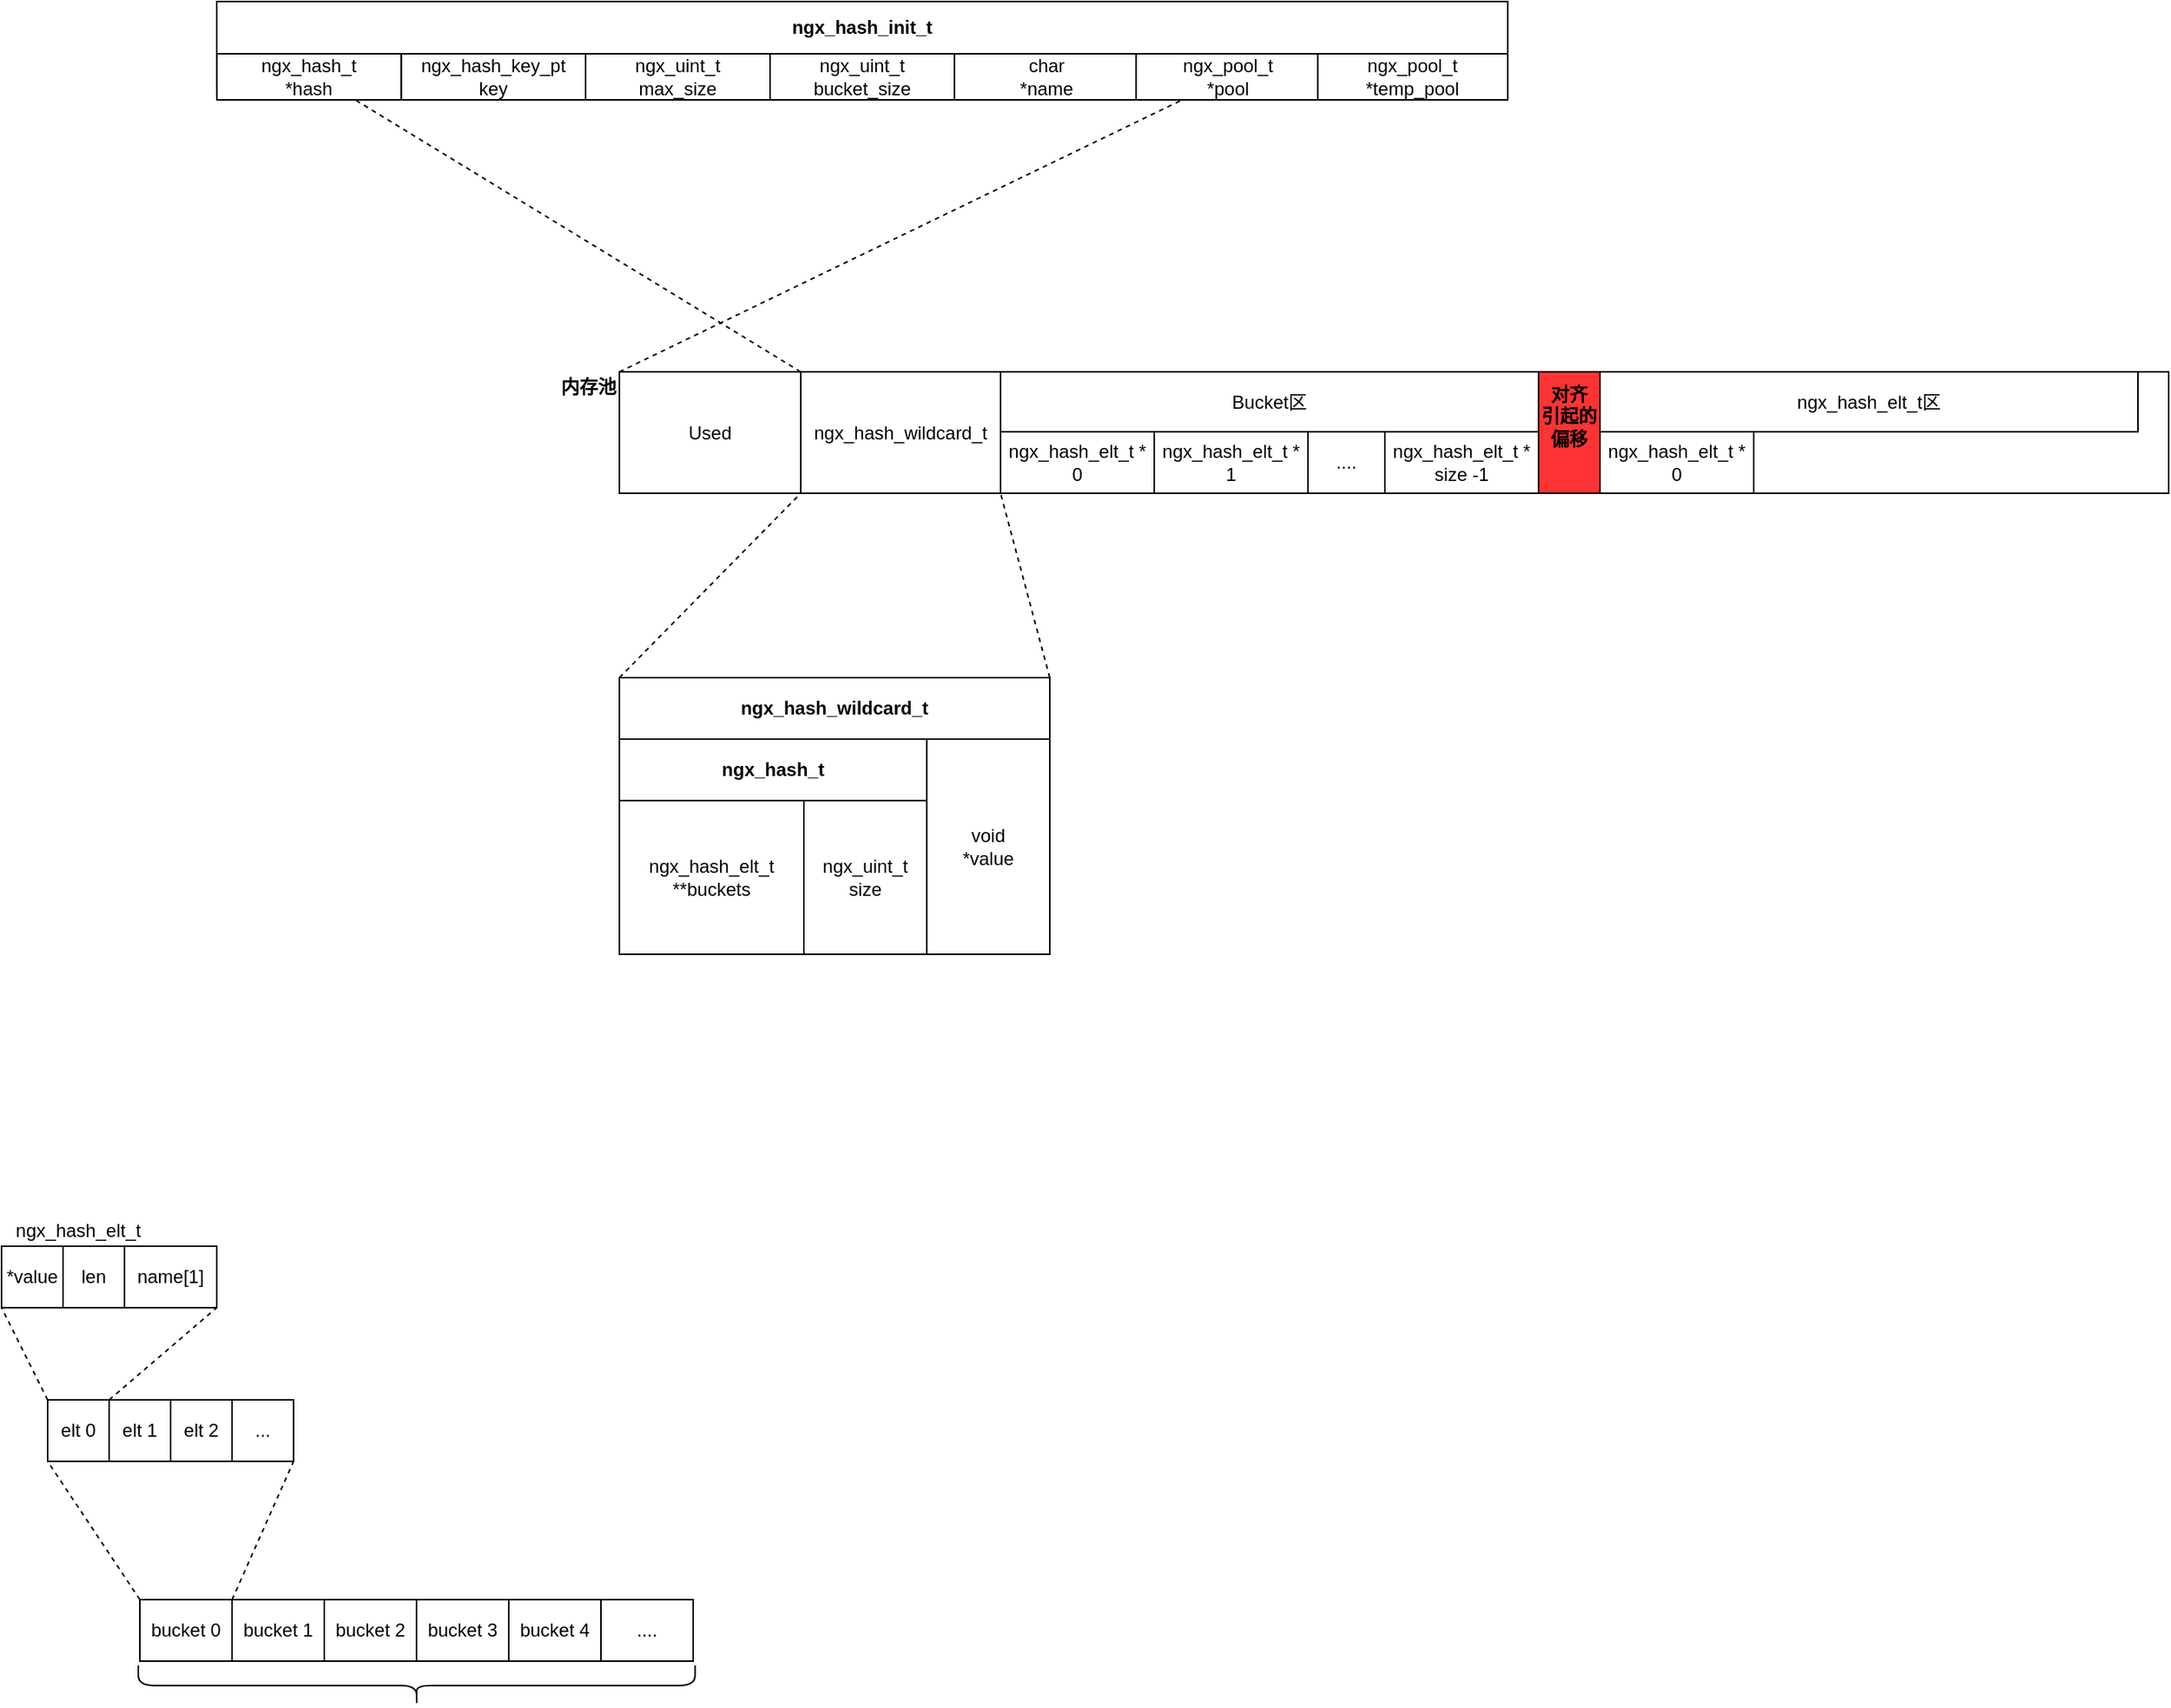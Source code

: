 <mxfile version="12.4.8" type="github">
  <diagram id="PYBcWRIYP_JWarQOY-v8" name="ngx_hash">
    <mxGraphModel dx="1642" dy="1740" grid="1" gridSize="10" guides="1" tooltips="1" connect="1" arrows="1" fold="1" page="1" pageScale="1" pageWidth="827" pageHeight="1169" math="0" shadow="0">
      <root>
        <mxCell id="0"/>
        <mxCell id="1" parent="0"/>
        <mxCell id="IymGdgdyuC5TBlrSCNEB-5" value="" style="rounded=0;whiteSpace=wrap;html=1;" vertex="1" parent="1">
          <mxGeometry x="122" y="120" width="280" height="180" as="geometry"/>
        </mxCell>
        <mxCell id="GJd5LnFdF1x4W9C9UNJp-11" value="" style="rounded=0;whiteSpace=wrap;html=1;" parent="1" vertex="1">
          <mxGeometry x="122" y="160" width="200" height="140" as="geometry"/>
        </mxCell>
        <mxCell id="GJd5LnFdF1x4W9C9UNJp-2" value="ngx_hash_elt_t" style="text;html=1;strokeColor=none;fillColor=none;align=center;verticalAlign=middle;whiteSpace=wrap;rounded=0;" parent="1" vertex="1">
          <mxGeometry x="-280" y="470" width="100" height="20" as="geometry"/>
        </mxCell>
        <mxCell id="GJd5LnFdF1x4W9C9UNJp-3" value="*value" style="rounded=0;whiteSpace=wrap;html=1;" parent="1" vertex="1">
          <mxGeometry x="-280" y="490" width="40" height="40" as="geometry"/>
        </mxCell>
        <mxCell id="GJd5LnFdF1x4W9C9UNJp-4" value="len" style="rounded=0;whiteSpace=wrap;html=1;" parent="1" vertex="1">
          <mxGeometry x="-240" y="490" width="40" height="40" as="geometry"/>
        </mxCell>
        <mxCell id="GJd5LnFdF1x4W9C9UNJp-6" value="name[1]" style="rounded=0;whiteSpace=wrap;html=1;" parent="1" vertex="1">
          <mxGeometry x="-200" y="490" width="60" height="40" as="geometry"/>
        </mxCell>
        <mxCell id="GJd5LnFdF1x4W9C9UNJp-12" value="bucket 0" style="rounded=0;whiteSpace=wrap;html=1;" parent="1" vertex="1">
          <mxGeometry x="-190" y="720" width="60" height="40" as="geometry"/>
        </mxCell>
        <mxCell id="GJd5LnFdF1x4W9C9UNJp-13" value="bucket 1" style="rounded=0;whiteSpace=wrap;html=1;" parent="1" vertex="1">
          <mxGeometry x="-130" y="720" width="60" height="40" as="geometry"/>
        </mxCell>
        <mxCell id="GJd5LnFdF1x4W9C9UNJp-14" value="bucket 2" style="rounded=0;whiteSpace=wrap;html=1;" parent="1" vertex="1">
          <mxGeometry x="-70" y="720" width="60" height="40" as="geometry"/>
        </mxCell>
        <mxCell id="GJd5LnFdF1x4W9C9UNJp-15" value="...." style="rounded=0;whiteSpace=wrap;html=1;" parent="1" vertex="1">
          <mxGeometry x="110" y="720" width="60" height="40" as="geometry"/>
        </mxCell>
        <mxCell id="GJd5LnFdF1x4W9C9UNJp-16" value="bucket 3" style="rounded=0;whiteSpace=wrap;html=1;" parent="1" vertex="1">
          <mxGeometry x="-10" y="720" width="60" height="40" as="geometry"/>
        </mxCell>
        <mxCell id="GJd5LnFdF1x4W9C9UNJp-17" value="bucket 4" style="rounded=0;whiteSpace=wrap;html=1;" parent="1" vertex="1">
          <mxGeometry x="50" y="720" width="60" height="40" as="geometry"/>
        </mxCell>
        <mxCell id="GJd5LnFdF1x4W9C9UNJp-18" value="" style="shape=curlyBracket;whiteSpace=wrap;html=1;rounded=1;rotation=-90;" parent="1" vertex="1">
          <mxGeometry x="-23" y="594.75" width="26.25" height="362.25" as="geometry"/>
        </mxCell>
        <mxCell id="tx4UFpJdMEhodSHkLSr4-7" value="elt 0" style="rounded=0;whiteSpace=wrap;html=1;" parent="1" vertex="1">
          <mxGeometry x="-250" y="590" width="40" height="40" as="geometry"/>
        </mxCell>
        <mxCell id="tx4UFpJdMEhodSHkLSr4-8" value="elt 1" style="rounded=0;whiteSpace=wrap;html=1;" parent="1" vertex="1">
          <mxGeometry x="-210" y="590" width="40" height="40" as="geometry"/>
        </mxCell>
        <mxCell id="tx4UFpJdMEhodSHkLSr4-9" value="elt 2" style="rounded=0;whiteSpace=wrap;html=1;" parent="1" vertex="1">
          <mxGeometry x="-170" y="590" width="40" height="40" as="geometry"/>
        </mxCell>
        <mxCell id="tx4UFpJdMEhodSHkLSr4-11" value="..." style="rounded=0;whiteSpace=wrap;html=1;" parent="1" vertex="1">
          <mxGeometry x="-130" y="590" width="40" height="40" as="geometry"/>
        </mxCell>
        <mxCell id="tx4UFpJdMEhodSHkLSr4-13" value="" style="endArrow=none;dashed=1;html=1;exitX=0;exitY=0;exitDx=0;exitDy=0;entryX=0;entryY=1;entryDx=0;entryDy=0;" parent="1" source="GJd5LnFdF1x4W9C9UNJp-12" target="tx4UFpJdMEhodSHkLSr4-7" edge="1">
          <mxGeometry width="50" height="50" relative="1" as="geometry">
            <mxPoint x="-150" y="710" as="sourcePoint"/>
            <mxPoint x="-100" y="660" as="targetPoint"/>
          </mxGeometry>
        </mxCell>
        <mxCell id="tx4UFpJdMEhodSHkLSr4-14" value="" style="endArrow=none;dashed=1;html=1;exitX=0;exitY=0;exitDx=0;exitDy=0;entryX=0;entryY=1;entryDx=0;entryDy=0;" parent="1" source="GJd5LnFdF1x4W9C9UNJp-13" edge="1">
          <mxGeometry width="50" height="50" relative="1" as="geometry">
            <mxPoint x="-180" y="730" as="sourcePoint"/>
            <mxPoint x="-90" y="630" as="targetPoint"/>
          </mxGeometry>
        </mxCell>
        <mxCell id="tx4UFpJdMEhodSHkLSr4-15" value="" style="endArrow=none;dashed=1;html=1;exitX=0;exitY=0;exitDx=0;exitDy=0;entryX=0;entryY=1;entryDx=0;entryDy=0;" parent="1" source="tx4UFpJdMEhodSHkLSr4-7" target="GJd5LnFdF1x4W9C9UNJp-3" edge="1">
          <mxGeometry width="50" height="50" relative="1" as="geometry">
            <mxPoint x="-240" y="640" as="sourcePoint"/>
            <mxPoint x="-300" y="550" as="targetPoint"/>
          </mxGeometry>
        </mxCell>
        <mxCell id="tx4UFpJdMEhodSHkLSr4-18" value="" style="endArrow=none;dashed=1;html=1;exitX=1;exitY=0;exitDx=0;exitDy=0;entryX=1;entryY=1;entryDx=0;entryDy=0;" parent="1" source="tx4UFpJdMEhodSHkLSr4-7" target="GJd5LnFdF1x4W9C9UNJp-6" edge="1">
          <mxGeometry width="50" height="50" relative="1" as="geometry">
            <mxPoint x="-240" y="600" as="sourcePoint"/>
            <mxPoint x="-270" y="540" as="targetPoint"/>
          </mxGeometry>
        </mxCell>
        <mxCell id="n5V-XG2XSndLqi8VTAbY-1" value="" style="rounded=0;whiteSpace=wrap;html=1;" parent="1" vertex="1">
          <mxGeometry x="-140" y="-320" width="840" height="60" as="geometry"/>
        </mxCell>
        <mxCell id="n5V-XG2XSndLqi8VTAbY-3" value="ngx_hash_t&lt;br&gt;*hash" style="rounded=0;whiteSpace=wrap;html=1;" parent="1" vertex="1">
          <mxGeometry x="-139.87" y="-286" width="120" height="30" as="geometry"/>
        </mxCell>
        <mxCell id="n5V-XG2XSndLqi8VTAbY-4" value="ngx_hash_key_pt&lt;br&gt;key" style="rounded=0;whiteSpace=wrap;html=1;" parent="1" vertex="1">
          <mxGeometry x="-19.87" y="-286" width="120" height="30" as="geometry"/>
        </mxCell>
        <mxCell id="n5V-XG2XSndLqi8VTAbY-5" value="ngx_uint_t&lt;br&gt;max_size" style="rounded=0;whiteSpace=wrap;html=1;" parent="1" vertex="1">
          <mxGeometry x="100" y="-286" width="120" height="30" as="geometry"/>
        </mxCell>
        <mxCell id="n5V-XG2XSndLqi8VTAbY-6" value="ngx_uint_t&lt;br&gt;bucket_size" style="rounded=0;whiteSpace=wrap;html=1;" parent="1" vertex="1">
          <mxGeometry x="220" y="-286" width="120" height="30" as="geometry"/>
        </mxCell>
        <mxCell id="n5V-XG2XSndLqi8VTAbY-7" value="char&lt;br&gt;*name" style="rounded=0;whiteSpace=wrap;html=1;" parent="1" vertex="1">
          <mxGeometry x="340" y="-286" width="120" height="30" as="geometry"/>
        </mxCell>
        <mxCell id="n5V-XG2XSndLqi8VTAbY-8" value="ngx_pool_t&lt;br&gt;*pool" style="rounded=0;whiteSpace=wrap;html=1;" parent="1" vertex="1">
          <mxGeometry x="458.18" y="-286" width="120" height="30" as="geometry"/>
        </mxCell>
        <mxCell id="n5V-XG2XSndLqi8VTAbY-9" value="ngx_pool_t&lt;br&gt;*temp_pool" style="rounded=0;whiteSpace=wrap;html=1;" parent="1" vertex="1">
          <mxGeometry x="576.36" y="-286" width="123.64" height="30" as="geometry"/>
        </mxCell>
        <mxCell id="n5V-XG2XSndLqi8VTAbY-10" value="" style="rounded=0;whiteSpace=wrap;html=1;" parent="1" vertex="1">
          <mxGeometry x="122" y="-79" width="598" height="79" as="geometry"/>
        </mxCell>
        <mxCell id="IymGdgdyuC5TBlrSCNEB-1" value="&lt;b&gt;内存池&lt;/b&gt;" style="text;html=1;strokeColor=none;fillColor=none;align=center;verticalAlign=middle;whiteSpace=wrap;rounded=0;" vertex="1" parent="1">
          <mxGeometry x="82" y="-79" width="40" height="20" as="geometry"/>
        </mxCell>
        <mxCell id="IymGdgdyuC5TBlrSCNEB-3" value="Used" style="rounded=0;whiteSpace=wrap;html=1;" vertex="1" parent="1">
          <mxGeometry x="122" y="-79" width="118" height="79" as="geometry"/>
        </mxCell>
        <mxCell id="IymGdgdyuC5TBlrSCNEB-4" value="&lt;p&gt;&lt;span style=&quot;white-space: pre ; background-color: rgb(255 , 255 , 255)&quot;&gt;ngx_hash_wildcard_t&lt;/span&gt;&lt;/p&gt;" style="rounded=0;whiteSpace=wrap;html=1;" vertex="1" parent="1">
          <mxGeometry x="240" y="-79" width="130" height="79" as="geometry"/>
        </mxCell>
        <mxCell id="IymGdgdyuC5TBlrSCNEB-9" value="&lt;b style=&quot;white-space: normal&quot;&gt;ngx_hash_wildcard_t&lt;/b&gt;" style="rounded=0;whiteSpace=wrap;html=1;" vertex="1" parent="1">
          <mxGeometry x="122" y="120" width="280" height="40" as="geometry"/>
        </mxCell>
        <mxCell id="IymGdgdyuC5TBlrSCNEB-10" value="&lt;b style=&quot;white-space: normal&quot;&gt;ngx_hash_t&lt;/b&gt;" style="rounded=0;whiteSpace=wrap;html=1;" vertex="1" parent="1">
          <mxGeometry x="122" y="160" width="200" height="40" as="geometry"/>
        </mxCell>
        <mxCell id="IymGdgdyuC5TBlrSCNEB-11" value="&lt;span style=&quot;white-space: normal&quot;&gt;ngx_hash_elt_t&lt;/span&gt;&lt;br style=&quot;white-space: normal&quot;&gt;&lt;span style=&quot;white-space: normal&quot;&gt;**buckets&lt;/span&gt;" style="rounded=0;whiteSpace=wrap;html=1;" vertex="1" parent="1">
          <mxGeometry x="122" y="200" width="120" height="100" as="geometry"/>
        </mxCell>
        <mxCell id="IymGdgdyuC5TBlrSCNEB-12" value="&lt;span style=&quot;white-space: normal&quot;&gt;ngx_uint_t&lt;/span&gt;&lt;br style=&quot;white-space: normal&quot;&gt;&lt;span style=&quot;white-space: normal&quot;&gt;size&lt;/span&gt;" style="rounded=0;whiteSpace=wrap;html=1;" vertex="1" parent="1">
          <mxGeometry x="242" y="200" width="80" height="100" as="geometry"/>
        </mxCell>
        <mxCell id="IymGdgdyuC5TBlrSCNEB-13" value="void&lt;br&gt;*value" style="rounded=0;whiteSpace=wrap;html=1;" vertex="1" parent="1">
          <mxGeometry x="322" y="160" width="80" height="140" as="geometry"/>
        </mxCell>
        <mxCell id="IymGdgdyuC5TBlrSCNEB-14" value="" style="endArrow=none;dashed=1;html=1;entryX=0;entryY=1;entryDx=0;entryDy=0;exitX=0;exitY=0;exitDx=0;exitDy=0;" edge="1" parent="1" source="IymGdgdyuC5TBlrSCNEB-9" target="IymGdgdyuC5TBlrSCNEB-4">
          <mxGeometry width="50" height="50" relative="1" as="geometry">
            <mxPoint x="230" y="160" as="sourcePoint"/>
            <mxPoint x="280" y="110" as="targetPoint"/>
          </mxGeometry>
        </mxCell>
        <mxCell id="IymGdgdyuC5TBlrSCNEB-17" value="&lt;b style=&quot;white-space: normal&quot;&gt;ngx_hash_init_t&lt;/b&gt;" style="rounded=0;whiteSpace=wrap;html=1;" vertex="1" parent="1">
          <mxGeometry x="-140" y="-320" width="840" height="34" as="geometry"/>
        </mxCell>
        <mxCell id="IymGdgdyuC5TBlrSCNEB-20" value="" style="endArrow=none;dashed=1;html=1;entryX=0.25;entryY=1;entryDx=0;entryDy=0;exitX=0;exitY=0;exitDx=0;exitDy=0;" edge="1" parent="1" source="IymGdgdyuC5TBlrSCNEB-3" target="n5V-XG2XSndLqi8VTAbY-8">
          <mxGeometry width="50" height="50" relative="1" as="geometry">
            <mxPoint x="210" y="-170" as="sourcePoint"/>
            <mxPoint x="260" y="-220" as="targetPoint"/>
          </mxGeometry>
        </mxCell>
        <mxCell id="IymGdgdyuC5TBlrSCNEB-21" value="" style="endArrow=none;dashed=1;html=1;entryX=0.75;entryY=1;entryDx=0;entryDy=0;exitX=0;exitY=0;exitDx=0;exitDy=0;" edge="1" parent="1" source="IymGdgdyuC5TBlrSCNEB-4" target="n5V-XG2XSndLqi8VTAbY-3">
          <mxGeometry width="50" height="50" relative="1" as="geometry">
            <mxPoint x="-20" y="-140" as="sourcePoint"/>
            <mxPoint x="30" y="-190" as="targetPoint"/>
          </mxGeometry>
        </mxCell>
        <mxCell id="IymGdgdyuC5TBlrSCNEB-23" value="" style="endArrow=none;dashed=1;html=1;entryX=1;entryY=1;entryDx=0;entryDy=0;exitX=1;exitY=0;exitDx=0;exitDy=0;" edge="1" parent="1" source="IymGdgdyuC5TBlrSCNEB-9" target="IymGdgdyuC5TBlrSCNEB-4">
          <mxGeometry width="50" height="50" relative="1" as="geometry">
            <mxPoint x="250.0" y="210" as="sourcePoint"/>
            <mxPoint x="250" y="10" as="targetPoint"/>
          </mxGeometry>
        </mxCell>
        <mxCell id="IymGdgdyuC5TBlrSCNEB-24" value="&lt;p&gt;&lt;br&gt;&lt;/p&gt;" style="rounded=0;whiteSpace=wrap;html=1;" vertex="1" parent="1">
          <mxGeometry x="370" y="-79" width="760" height="79" as="geometry"/>
        </mxCell>
        <mxCell id="IymGdgdyuC5TBlrSCNEB-25" value="Bucket区" style="rounded=0;whiteSpace=wrap;html=1;" vertex="1" parent="1">
          <mxGeometry x="370" y="-79" width="350" height="39" as="geometry"/>
        </mxCell>
        <mxCell id="IymGdgdyuC5TBlrSCNEB-26" value="ngx_hash_elt_t *&lt;br&gt;0" style="rounded=0;whiteSpace=wrap;html=1;" vertex="1" parent="1">
          <mxGeometry x="370" y="-40" width="100" height="40" as="geometry"/>
        </mxCell>
        <mxCell id="IymGdgdyuC5TBlrSCNEB-27" value="ngx_hash_elt_t *&lt;br&gt;1" style="rounded=0;whiteSpace=wrap;html=1;" vertex="1" parent="1">
          <mxGeometry x="470" y="-40" width="100" height="40" as="geometry"/>
        </mxCell>
        <mxCell id="IymGdgdyuC5TBlrSCNEB-28" value="ngx_hash_elt_t *&lt;br&gt;size -1" style="rounded=0;whiteSpace=wrap;html=1;" vertex="1" parent="1">
          <mxGeometry x="620" y="-40" width="100" height="40" as="geometry"/>
        </mxCell>
        <mxCell id="IymGdgdyuC5TBlrSCNEB-29" value="...." style="rounded=0;whiteSpace=wrap;html=1;" vertex="1" parent="1">
          <mxGeometry x="570" y="-40" width="50" height="40" as="geometry"/>
        </mxCell>
        <mxCell id="IymGdgdyuC5TBlrSCNEB-30" value="" style="rounded=0;whiteSpace=wrap;html=1;fillColor=#FF3333;" vertex="1" parent="1">
          <mxGeometry x="720" y="-79" width="40" height="79" as="geometry"/>
        </mxCell>
        <mxCell id="IymGdgdyuC5TBlrSCNEB-31" value="&lt;b&gt;对齐&lt;br&gt;引起的&lt;br&gt;偏移&lt;/b&gt;" style="text;html=1;strokeColor=none;fillColor=none;align=center;verticalAlign=middle;whiteSpace=wrap;rounded=0;" vertex="1" parent="1">
          <mxGeometry x="695" y="-60" width="90" height="20" as="geometry"/>
        </mxCell>
        <mxCell id="IymGdgdyuC5TBlrSCNEB-34" value="ngx_hash_elt_t区" style="rounded=0;whiteSpace=wrap;html=1;" vertex="1" parent="1">
          <mxGeometry x="760" y="-79" width="350" height="39" as="geometry"/>
        </mxCell>
        <mxCell id="IymGdgdyuC5TBlrSCNEB-35" value="ngx_hash_elt_t *&lt;br&gt;0" style="rounded=0;whiteSpace=wrap;html=1;" vertex="1" parent="1">
          <mxGeometry x="760" y="-40" width="100" height="40" as="geometry"/>
        </mxCell>
      </root>
    </mxGraphModel>
  </diagram>
</mxfile>
